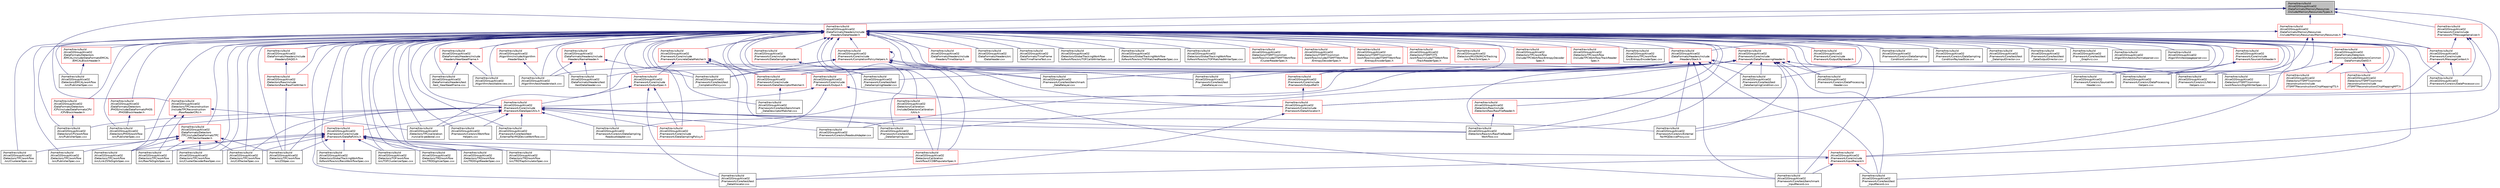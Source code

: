 digraph "/home/travis/build/AliceO2Group/AliceO2/DataFormats/MemoryResources/include/MemoryResources/Types.h"
{
 // INTERACTIVE_SVG=YES
  bgcolor="transparent";
  edge [fontname="Helvetica",fontsize="10",labelfontname="Helvetica",labelfontsize="10"];
  node [fontname="Helvetica",fontsize="10",shape=record];
  Node1 [label="/home/travis/build\l/AliceO2Group/AliceO2\l/DataFormats/MemoryResources\l/include/MemoryResources/Types.h",height=0.2,width=0.4,color="black", fillcolor="grey75", style="filled", fontcolor="black"];
  Node1 -> Node2 [dir="back",color="midnightblue",fontsize="10",style="solid",fontname="Helvetica"];
  Node2 [label="/home/travis/build\l/AliceO2Group/AliceO2\l/DataFormats/Headers/include\l/Headers/DataHeader.h",height=0.2,width=0.4,color="red",URL="$dc/dcd/DataHeader_8h.html"];
  Node2 -> Node3 [dir="back",color="midnightblue",fontsize="10",style="solid",fontname="Helvetica"];
  Node3 [label="/home/travis/build\l/AliceO2Group/AliceO2\l/Algorithm/include/Algorithm\l/HeaderStack.h",height=0.2,width=0.4,color="red",URL="$d5/d11/HeaderStack_8h.html",tooltip="Utilities for the O2 header stack. "];
  Node3 -> Node6 [dir="back",color="midnightblue",fontsize="10",style="solid",fontname="Helvetica"];
  Node6 [label="/home/travis/build\l/AliceO2Group/AliceO2\l/Algorithm/test/headerstack.cxx",height=0.2,width=0.4,color="black",URL="$d7/d68/headerstack_8cxx.html",tooltip="Unit test for O2 header stack utilities. "];
  Node2 -> Node6 [dir="back",color="midnightblue",fontsize="10",style="solid",fontname="Helvetica"];
  Node2 -> Node5 [dir="back",color="midnightblue",fontsize="10",style="solid",fontname="Helvetica"];
  Node5 [label="/home/travis/build\l/AliceO2Group/AliceO2\l/Algorithm/test/o2formatparser.cxx",height=0.2,width=0.4,color="black",URL="$da/d97/o2formatparser_8cxx.html",tooltip="Unit test for O2 format parser. "];
  Node2 -> Node8 [dir="back",color="midnightblue",fontsize="10",style="solid",fontname="Helvetica"];
  Node8 [label="/home/travis/build\l/AliceO2Group/AliceO2\l/Algorithm/test/pageparser.cxx",height=0.2,width=0.4,color="black",URL="$dc/d0a/pageparser_8cxx.html"];
  Node2 -> Node9 [dir="back",color="midnightblue",fontsize="10",style="solid",fontname="Helvetica"];
  Node9 [label="/home/travis/build\l/AliceO2Group/AliceO2\l/Algorithm/test/tableview.cxx",height=0.2,width=0.4,color="black",URL="$d4/d51/tableview_8cxx.html"];
  Node2 -> Node10 [dir="back",color="midnightblue",fontsize="10",style="solid",fontname="Helvetica"];
  Node10 [label="/home/travis/build\l/AliceO2Group/AliceO2\l/DataFormats/Detectors\l/Common/include/DetectorsCommon\lDataFormats/DetID.h",height=0.2,width=0.4,color="red",URL="$d6/d31/DetID_8h.html"];
  Node10 -> Node368 [dir="back",color="midnightblue",fontsize="10",style="solid",fontname="Helvetica"];
  Node368 [label="/home/travis/build\l/AliceO2Group/AliceO2\l/Detectors/ITSMFT/common\l/reconstruction/include\l/ITSMFTReconstruction/ChipMappingITS.h",height=0.2,width=0.4,color="red",URL="$d3/d57/ChipMappingITS_8h.html"];
  Node10 -> Node382 [dir="back",color="midnightblue",fontsize="10",style="solid",fontname="Helvetica"];
  Node382 [label="/home/travis/build\l/AliceO2Group/AliceO2\l/Detectors/ITSMFT/common\l/reconstruction/include\l/ITSMFTReconstruction/ChipMappingMFT.h",height=0.2,width=0.4,color="red",URL="$d0/d6b/ChipMappingMFT_8h.html"];
  Node10 -> Node393 [dir="back",color="midnightblue",fontsize="10",style="solid",fontname="Helvetica"];
  Node393 [label="/home/travis/build\l/AliceO2Group/AliceO2\l/Detectors/ITSMFT/common\l/workflow/src/DigitWriterSpec.cxx",height=0.2,width=0.4,color="black",URL="$d9/df0/DigitWriterSpec_8cxx.html"];
  Node2 -> Node400 [dir="back",color="midnightblue",fontsize="10",style="solid",fontname="Helvetica"];
  Node400 [label="/home/travis/build\l/AliceO2Group/AliceO2\l/DataFormats/Detectors\l/CPV/include/DataFormatsCPV\l/CPVBlockHeader.h",height=0.2,width=0.4,color="red",URL="$d5/d58/CPVBlockHeader_8h.html"];
  Node400 -> Node404 [dir="back",color="midnightblue",fontsize="10",style="solid",fontname="Helvetica"];
  Node404 [label="/home/travis/build\l/AliceO2Group/AliceO2\l/Detectors/CPV/workflow\l/src/PublisherSpec.cxx",height=0.2,width=0.4,color="black",URL="$df/d2e/CPV_2workflow_2src_2PublisherSpec_8cxx.html"];
  Node2 -> Node406 [dir="back",color="midnightblue",fontsize="10",style="solid",fontname="Helvetica"];
  Node406 [label="/home/travis/build\l/AliceO2Group/AliceO2\l/DataFormats/Detectors\l/EMCAL/include/DataFormatsEMCAL\l/EMCALBlockHeader.h",height=0.2,width=0.4,color="red",URL="$da/d0f/EMCALBlockHeader_8h.html"];
  Node406 -> Node411 [dir="back",color="midnightblue",fontsize="10",style="solid",fontname="Helvetica"];
  Node411 [label="/home/travis/build\l/AliceO2Group/AliceO2\l/Detectors/EMCAL/workflow\l/src/PublisherSpec.cxx",height=0.2,width=0.4,color="black",URL="$d4/d71/EMCAL_2workflow_2src_2PublisherSpec_8cxx.html"];
  Node2 -> Node414 [dir="back",color="midnightblue",fontsize="10",style="solid",fontname="Helvetica"];
  Node414 [label="/home/travis/build\l/AliceO2Group/AliceO2\l/DataFormats/Detectors\l/PHOS/include/DataFormatsPHOS\l/PHOSBlockHeader.h",height=0.2,width=0.4,color="red",URL="$d6/df6/PHOSBlockHeader_8h.html"];
  Node414 -> Node419 [dir="back",color="midnightblue",fontsize="10",style="solid",fontname="Helvetica"];
  Node419 [label="/home/travis/build\l/AliceO2Group/AliceO2\l/Detectors/PHOS/workflow\l/src/PublisherSpec.cxx",height=0.2,width=0.4,color="black",URL="$d1/d8d/PHOS_2workflow_2src_2PublisherSpec_8cxx.html"];
  Node2 -> Node421 [dir="back",color="midnightblue",fontsize="10",style="solid",fontname="Helvetica"];
  Node421 [label="/home/travis/build\l/AliceO2Group/AliceO2\l/DataFormats/Detectors\l/TPC/include/DataFormatsTPC\l/TPCSectorHeader.h",height=0.2,width=0.4,color="red",URL="$d3/d09/TPCSectorHeader_8h.html"];
  Node421 -> Node138 [dir="back",color="midnightblue",fontsize="10",style="solid",fontname="Helvetica"];
  Node138 [label="/home/travis/build\l/AliceO2Group/AliceO2\l/Detectors/TPC/workflow\l/src/CATrackerSpec.cxx",height=0.2,width=0.4,color="black",URL="$da/d78/CATrackerSpec_8cxx.html",tooltip="Processor spec for running TPC CA tracking. "];
  Node421 -> Node428 [dir="back",color="midnightblue",fontsize="10",style="solid",fontname="Helvetica"];
  Node428 [label="/home/travis/build\l/AliceO2Group/AliceO2\l/Detectors/TPC/workflow\l/src/ClusterDecoderRawSpec.cxx",height=0.2,width=0.4,color="black",URL="$d9/d7b/ClusterDecoderRawSpec_8cxx.html",tooltip="Processor spec for decoder of TPC raw cluster data. "];
  Node421 -> Node429 [dir="back",color="midnightblue",fontsize="10",style="solid",fontname="Helvetica"];
  Node429 [label="/home/travis/build\l/AliceO2Group/AliceO2\l/Detectors/TPC/workflow\l/src/ClustererSpec.cxx",height=0.2,width=0.4,color="black",URL="$d5/d17/TPC_2workflow_2src_2ClustererSpec_8cxx.html"];
  Node421 -> Node430 [dir="back",color="midnightblue",fontsize="10",style="solid",fontname="Helvetica"];
  Node430 [label="/home/travis/build\l/AliceO2Group/AliceO2\l/Detectors/TPC/workflow\l/src/LinkZSToDigitsSpec.cxx",height=0.2,width=0.4,color="black",URL="$dc/df5/LinkZSToDigitsSpec_8cxx.html"];
  Node421 -> Node431 [dir="back",color="midnightblue",fontsize="10",style="solid",fontname="Helvetica"];
  Node431 [label="/home/travis/build\l/AliceO2Group/AliceO2\l/Detectors/TPC/workflow\l/src/PublisherSpec.cxx",height=0.2,width=0.4,color="black",URL="$d4/dac/TPC_2workflow_2src_2PublisherSpec_8cxx.html"];
  Node421 -> Node432 [dir="back",color="midnightblue",fontsize="10",style="solid",fontname="Helvetica"];
  Node432 [label="/home/travis/build\l/AliceO2Group/AliceO2\l/Detectors/TPC/workflow\l/src/RawToDigitsSpec.cxx",height=0.2,width=0.4,color="black",URL="$d5/d78/RawToDigitsSpec_8cxx.html"];
  Node421 -> Node139 [dir="back",color="midnightblue",fontsize="10",style="solid",fontname="Helvetica"];
  Node139 [label="/home/travis/build\l/AliceO2Group/AliceO2\l/Detectors/TPC/workflow\l/src/ZSSpec.cxx",height=0.2,width=0.4,color="black",URL="$d2/dbc/ZSSpec_8cxx.html"];
  Node2 -> Node434 [dir="back",color="midnightblue",fontsize="10",style="solid",fontname="Helvetica"];
  Node434 [label="/home/travis/build\l/AliceO2Group/AliceO2\l/DataFormats/Headers/include\l/Headers/DAQID.h",height=0.2,width=0.4,color="red",URL="$d7/d34/DAQID_8h.html"];
  Node434 -> Node437 [dir="back",color="midnightblue",fontsize="10",style="solid",fontname="Helvetica"];
  Node437 [label="/home/travis/build\l/AliceO2Group/AliceO2\l/Detectors/Raw/include\l/DetectorsRaw/RawFileWriter.h",height=0.2,width=0.4,color="red",URL="$da/d08/RawFileWriter_8h.html",tooltip="Utility class to write detectors data to (multiple) raw data file(s) respecting CRU format..."];
  Node437 -> Node139 [dir="back",color="midnightblue",fontsize="10",style="solid",fontname="Helvetica"];
  Node2 -> Node538 [dir="back",color="midnightblue",fontsize="10",style="solid",fontname="Helvetica"];
  Node538 [label="/home/travis/build\l/AliceO2Group/AliceO2\l/DataFormats/Headers/include\l/Headers/HeartbeatFrame.h",height=0.2,width=0.4,color="red",URL="$d2/d09/HeartbeatFrame_8h.html"];
  Node538 -> Node9 [dir="back",color="midnightblue",fontsize="10",style="solid",fontname="Helvetica"];
  Node538 -> Node540 [dir="back",color="midnightblue",fontsize="10",style="solid",fontname="Helvetica"];
  Node540 [label="/home/travis/build\l/AliceO2Group/AliceO2\l/DataFormats/Headers/test\l/test_HeartbeatFrame.cxx",height=0.2,width=0.4,color="black",URL="$df/d57/test__HeartbeatFrame_8cxx.html"];
  Node2 -> Node561 [dir="back",color="midnightblue",fontsize="10",style="solid",fontname="Helvetica"];
  Node561 [label="/home/travis/build\l/AliceO2Group/AliceO2\l/DataFormats/Headers/include\l/Headers/NameHeader.h",height=0.2,width=0.4,color="red",URL="$d6/d2e/NameHeader_8h.html"];
  Node561 -> Node6 [dir="back",color="midnightblue",fontsize="10",style="solid",fontname="Helvetica"];
  Node561 -> Node563 [dir="back",color="midnightblue",fontsize="10",style="solid",fontname="Helvetica"];
  Node563 [label="/home/travis/build\l/AliceO2Group/AliceO2\l/DataFormats/Headers/test\l/testDataHeader.cxx",height=0.2,width=0.4,color="black",URL="$da/d5c/testDataHeader_8cxx.html"];
  Node561 -> Node564 [dir="back",color="midnightblue",fontsize="10",style="solid",fontname="Helvetica"];
  Node564 [label="/home/travis/build\l/AliceO2Group/AliceO2\l/Framework/Core/test/test\l_CompletionPolicy.cxx",height=0.2,width=0.4,color="black",URL="$d3/dcf/test__CompletionPolicy_8cxx.html"];
  Node2 -> Node567 [dir="back",color="midnightblue",fontsize="10",style="solid",fontname="Helvetica"];
  Node567 [label="/home/travis/build\l/AliceO2Group/AliceO2\l/DataFormats/Headers/include\l/Headers/Stack.h",height=0.2,width=0.4,color="red",URL="$d4/d00/Headers_2include_2Headers_2Stack_8h.html"];
  Node567 -> Node6 [dir="back",color="midnightblue",fontsize="10",style="solid",fontname="Helvetica"];
  Node567 -> Node563 [dir="back",color="midnightblue",fontsize="10",style="solid",fontname="Helvetica"];
  Node567 -> Node482 [dir="back",color="midnightblue",fontsize="10",style="solid",fontname="Helvetica"];
  Node482 [label="/home/travis/build\l/AliceO2Group/AliceO2\l/Detectors/Raw/src/RawFileReader\lWorkflow.cxx",height=0.2,width=0.4,color="black",URL="$d3/d87/RawFileReaderWorkflow_8cxx.html"];
  Node567 -> Node568 [dir="back",color="midnightblue",fontsize="10",style="solid",fontname="Helvetica"];
  Node568 [label="/home/travis/build\l/AliceO2Group/AliceO2\l/Framework/Core/include\l/Framework/DataDescriptorMatcher.h",height=0.2,width=0.4,color="red",URL="$d3/da3/DataDescriptorMatcher_8h.html"];
  Node568 -> Node987 [dir="back",color="midnightblue",fontsize="10",style="solid",fontname="Helvetica"];
  Node987 [label="/home/travis/build\l/AliceO2Group/AliceO2\l/Framework/Core/test/benchmark\l_DataDescriptorMatcher.cxx",height=0.2,width=0.4,color="black",URL="$d5/de4/benchmark__DataDescriptorMatcher_8cxx.html"];
  Node567 -> Node988 [dir="back",color="midnightblue",fontsize="10",style="solid",fontname="Helvetica"];
  Node988 [label="/home/travis/build\l/AliceO2Group/AliceO2\l/Framework/Core/include\l/Framework/Output.h",height=0.2,width=0.4,color="red",URL="$d3/ddf/Output_8h.html"];
  Node988 -> Node989 [dir="back",color="midnightblue",fontsize="10",style="solid",fontname="Helvetica"];
  Node989 [label="/home/travis/build\l/AliceO2Group/AliceO2\l/Framework/Core/include\l/Framework/DataAllocator.h",height=0.2,width=0.4,color="red",URL="$d1/d28/DataAllocator_8h.html"];
  Node989 -> Node797 [dir="back",color="midnightblue",fontsize="10",style="solid",fontname="Helvetica"];
  Node797 [label="/home/travis/build\l/AliceO2Group/AliceO2\l/Framework/Core/test/test\l_DataAllocator.cxx",height=0.2,width=0.4,color="black",URL="$d2/da2/test__DataAllocator_8cxx.html"];
  Node988 -> Node948 [dir="back",color="midnightblue",fontsize="10",style="solid",fontname="Helvetica"];
  Node948 [label="/home/travis/build\l/AliceO2Group/AliceO2\l/Framework/Core/include\l/Framework/DataSamplingPolicy.h",height=0.2,width=0.4,color="red",URL="$d2/d1b/DataSamplingPolicy_8h.html",tooltip="A declaration of O2 Data Sampling Policy. "];
  Node988 -> Node950 [dir="back",color="midnightblue",fontsize="10",style="solid",fontname="Helvetica"];
  Node950 [label="/home/travis/build\l/AliceO2Group/AliceO2\l/Framework/Core/include\l/Framework/DataSpecUtils.h",height=0.2,width=0.4,color="red",URL="$d6/d68/DataSpecUtils_8h.html"];
  Node950 -> Node404 [dir="back",color="midnightblue",fontsize="10",style="solid",fontname="Helvetica"];
  Node950 -> Node419 [dir="back",color="midnightblue",fontsize="10",style="solid",fontname="Helvetica"];
  Node950 -> Node482 [dir="back",color="midnightblue",fontsize="10",style="solid",fontname="Helvetica"];
  Node950 -> Node522 [dir="back",color="midnightblue",fontsize="10",style="solid",fontname="Helvetica"];
  Node522 [label="/home/travis/build\l/AliceO2Group/AliceO2\l/Detectors/TPC/calibration\l/run/calib-pedestal.cxx",height=0.2,width=0.4,color="black",URL="$dd/d58/calib-pedestal_8cxx.html"];
  Node950 -> Node138 [dir="back",color="midnightblue",fontsize="10",style="solid",fontname="Helvetica"];
  Node950 -> Node139 [dir="back",color="midnightblue",fontsize="10",style="solid",fontname="Helvetica"];
  Node950 -> Node951 [dir="back",color="midnightblue",fontsize="10",style="solid",fontname="Helvetica"];
  Node951 [label="/home/travis/build\l/AliceO2Group/AliceO2\l/Framework/Core/include\l/Framework/DataRefUtils.h",height=0.2,width=0.4,color="red",URL="$d5/db8/DataRefUtils_8h.html"];
  Node951 -> Node775 [dir="back",color="midnightblue",fontsize="10",style="solid",fontname="Helvetica"];
  Node775 [label="/home/travis/build\l/AliceO2Group/AliceO2\l/Detectors/Calibration\l/workflow/CCDBPopulatorSpec.h",height=0.2,width=0.4,color="red",URL="$df/df4/CCDBPopulatorSpec_8h.html"];
  Node951 -> Node67 [dir="back",color="midnightblue",fontsize="10",style="solid",fontname="Helvetica"];
  Node67 [label="/home/travis/build\l/AliceO2Group/AliceO2\l/Detectors/GlobalTrackingWorkflow\l/tofworkflow/src/RecoWorkflowSpec.cxx",height=0.2,width=0.4,color="black",URL="$d8/d84/RecoWorkflowSpec_8cxx.html"];
  Node951 -> Node110 [dir="back",color="midnightblue",fontsize="10",style="solid",fontname="Helvetica"];
  Node110 [label="/home/travis/build\l/AliceO2Group/AliceO2\l/Detectors/TOF/workflow\l/src/TOFClusterizerSpec.cxx",height=0.2,width=0.4,color="black",URL="$da/df1/TOFClusterizerSpec_8cxx.html"];
  Node951 -> Node138 [dir="back",color="midnightblue",fontsize="10",style="solid",fontname="Helvetica"];
  Node951 -> Node428 [dir="back",color="midnightblue",fontsize="10",style="solid",fontname="Helvetica"];
  Node951 -> Node430 [dir="back",color="midnightblue",fontsize="10",style="solid",fontname="Helvetica"];
  Node951 -> Node432 [dir="back",color="midnightblue",fontsize="10",style="solid",fontname="Helvetica"];
  Node951 -> Node139 [dir="back",color="midnightblue",fontsize="10",style="solid",fontname="Helvetica"];
  Node951 -> Node161 [dir="back",color="midnightblue",fontsize="10",style="solid",fontname="Helvetica"];
  Node161 [label="/home/travis/build\l/AliceO2Group/AliceO2\l/Detectors/TRD/workflow\l/src/TRDDigitizerSpec.cxx",height=0.2,width=0.4,color="black",URL="$d6/df2/TRDDigitizerSpec_8cxx.html"];
  Node951 -> Node236 [dir="back",color="midnightblue",fontsize="10",style="solid",fontname="Helvetica"];
  Node236 [label="/home/travis/build\l/AliceO2Group/AliceO2\l/Detectors/TRD/workflow\l/src/TRDDigitReaderSpec.cxx",height=0.2,width=0.4,color="black",URL="$d7/da6/TRDDigitReaderSpec_8cxx.html"];
  Node951 -> Node235 [dir="back",color="midnightblue",fontsize="10",style="solid",fontname="Helvetica"];
  Node235 [label="/home/travis/build\l/AliceO2Group/AliceO2\l/Detectors/TRD/workflow\l/src/TRDTrapSimulatorSpec.cxx",height=0.2,width=0.4,color="black",URL="$dd/de7/TRDTrapSimulatorSpec_8cxx.html"];
  Node951 -> Node953 [dir="back",color="midnightblue",fontsize="10",style="solid",fontname="Helvetica"];
  Node953 [label="/home/travis/build\l/AliceO2Group/AliceO2\l/Framework/Core/include\l/Framework/InputRecord.h",height=0.2,width=0.4,color="red",URL="$d6/d5c/InputRecord_8h.html"];
  Node953 -> Node590 [dir="back",color="midnightblue",fontsize="10",style="solid",fontname="Helvetica"];
  Node590 [label="/home/travis/build\l/AliceO2Group/AliceO2\l/Framework/Core/test/benchmark\l_InputRecord.cxx",height=0.2,width=0.4,color="black",URL="$df/d93/benchmark__InputRecord_8cxx.html"];
  Node953 -> Node797 [dir="back",color="midnightblue",fontsize="10",style="solid",fontname="Helvetica"];
  Node953 -> Node971 [dir="back",color="midnightblue",fontsize="10",style="solid",fontname="Helvetica"];
  Node971 [label="/home/travis/build\l/AliceO2Group/AliceO2\l/Framework/Core/test/test\l_InputRecord.cxx",height=0.2,width=0.4,color="black",URL="$df/dc1/test__InputRecord_8cxx.html"];
  Node950 -> Node948 [dir="back",color="midnightblue",fontsize="10",style="solid",fontname="Helvetica"];
  Node950 -> Node762 [dir="back",color="midnightblue",fontsize="10",style="solid",fontname="Helvetica"];
  Node762 [label="/home/travis/build\l/AliceO2Group/AliceO2\l/Framework/Core/src/DataSampling\lReadoutAdapter.cxx",height=0.2,width=0.4,color="black",URL="$dc/da2/DataSamplingReadoutAdapter_8cxx.html"];
  Node950 -> Node767 [dir="back",color="midnightblue",fontsize="10",style="solid",fontname="Helvetica"];
  Node767 [label="/home/travis/build\l/AliceO2Group/AliceO2\l/Framework/Core/src/External\lFairMQDeviceProxy.cxx",height=0.2,width=0.4,color="black",URL="$dc/df3/ExternalFairMQDeviceProxy_8cxx.html"];
  Node950 -> Node765 [dir="back",color="midnightblue",fontsize="10",style="solid",fontname="Helvetica"];
  Node765 [label="/home/travis/build\l/AliceO2Group/AliceO2\l/Framework/Core/src/ReadoutAdapter.cxx",height=0.2,width=0.4,color="black",URL="$da/df2/ReadoutAdapter_8cxx.html"];
  Node950 -> Node578 [dir="back",color="midnightblue",fontsize="10",style="solid",fontname="Helvetica"];
  Node578 [label="/home/travis/build\l/AliceO2Group/AliceO2\l/Framework/Core/src/Workflow\lHelpers.cxx",height=0.2,width=0.4,color="black",URL="$dc/da7/WorkflowHelpers_8cxx.html"];
  Node950 -> Node763 [dir="back",color="midnightblue",fontsize="10",style="solid",fontname="Helvetica"];
  Node763 [label="/home/travis/build\l/AliceO2Group/AliceO2\l/Framework/Core/test/test\l_DataSampling.cxx",height=0.2,width=0.4,color="black",URL="$d1/de8/test__DataSampling_8cxx.html"];
  Node950 -> Node769 [dir="back",color="midnightblue",fontsize="10",style="solid",fontname="Helvetica"];
  Node769 [label="/home/travis/build\l/AliceO2Group/AliceO2\l/Framework/Core/test/test\l_ExternalFairMQDeviceWorkflow.cxx",height=0.2,width=0.4,color="black",URL="$d4/d00/test__ExternalFairMQDeviceWorkflow_8cxx.html"];
  Node567 -> Node992 [dir="back",color="midnightblue",fontsize="10",style="solid",fontname="Helvetica"];
  Node992 [label="/home/travis/build\l/AliceO2Group/AliceO2\l/Framework/Core/include\l/Framework/OutputRef.h",height=0.2,width=0.4,color="red",URL="$d6/d5a/OutputRef_8h.html"];
  Node992 -> Node989 [dir="back",color="midnightblue",fontsize="10",style="solid",fontname="Helvetica"];
  Node567 -> Node997 [dir="back",color="midnightblue",fontsize="10",style="solid",fontname="Helvetica"];
  Node997 [label="/home/travis/build\l/AliceO2Group/AliceO2\l/Framework/Core/src/DataProcessing\lHelpers.cxx",height=0.2,width=0.4,color="black",URL="$da/d65/DataProcessingHelpers_8cxx.html"];
  Node567 -> Node767 [dir="back",color="midnightblue",fontsize="10",style="solid",fontname="Helvetica"];
  Node567 -> Node984 [dir="back",color="midnightblue",fontsize="10",style="solid",fontname="Helvetica"];
  Node984 [label="/home/travis/build\l/AliceO2Group/AliceO2\l/Framework/Core/src/Lifetime\lHelpers.cxx",height=0.2,width=0.4,color="black",URL="$d4/d7a/LifetimeHelpers_8cxx.html"];
  Node567 -> Node589 [dir="back",color="midnightblue",fontsize="10",style="solid",fontname="Helvetica"];
  Node589 [label="/home/travis/build\l/AliceO2Group/AliceO2\l/Framework/Core/test/benchmark\l_DataRelayer.cxx",height=0.2,width=0.4,color="black",URL="$d8/dd6/benchmark__DataRelayer_8cxx.html"];
  Node567 -> Node590 [dir="back",color="midnightblue",fontsize="10",style="solid",fontname="Helvetica"];
  Node567 -> Node564 [dir="back",color="midnightblue",fontsize="10",style="solid",fontname="Helvetica"];
  Node567 -> Node591 [dir="back",color="midnightblue",fontsize="10",style="solid",fontname="Helvetica"];
  Node591 [label="/home/travis/build\l/AliceO2Group/AliceO2\l/Framework/Core/test/test\l_DataRelayer.cxx",height=0.2,width=0.4,color="black",URL="$dc/d6d/test__DataRelayer_8cxx.html"];
  Node567 -> Node998 [dir="back",color="midnightblue",fontsize="10",style="solid",fontname="Helvetica"];
  Node998 [label="/home/travis/build\l/AliceO2Group/AliceO2\l/Framework/Core/test/test\l_DataSamplingCondition.cxx",height=0.2,width=0.4,color="black",URL="$dd/d70/test__DataSamplingCondition_8cxx.html"];
  Node567 -> Node999 [dir="back",color="midnightblue",fontsize="10",style="solid",fontname="Helvetica"];
  Node999 [label="/home/travis/build\l/AliceO2Group/AliceO2\l/Framework/Core/test/test\l_DataSamplingHeader.cxx",height=0.2,width=0.4,color="black",URL="$de/df7/test__DataSamplingHeader_8cxx.html"];
  Node567 -> Node971 [dir="back",color="midnightblue",fontsize="10",style="solid",fontname="Helvetica"];
  Node2 -> Node1018 [dir="back",color="midnightblue",fontsize="10",style="solid",fontname="Helvetica"];
  Node1018 [label="/home/travis/build\l/AliceO2Group/AliceO2\l/DataFormats/Headers/include\l/Headers/TimeStamp.h",height=0.2,width=0.4,color="red",URL="$d6/d90/Headers_2include_2Headers_2TimeStamp_8h.html"];
  Node2 -> Node1027 [dir="back",color="midnightblue",fontsize="10",style="solid",fontname="Helvetica"];
  Node1027 [label="/home/travis/build\l/AliceO2Group/AliceO2\l/DataFormats/Headers/src\l/DataHeader.cxx",height=0.2,width=0.4,color="black",URL="$d8/dc0/DataHeader_8cxx.html"];
  Node2 -> Node540 [dir="back",color="midnightblue",fontsize="10",style="solid",fontname="Helvetica"];
  Node2 -> Node563 [dir="back",color="midnightblue",fontsize="10",style="solid",fontname="Helvetica"];
  Node2 -> Node1023 [dir="back",color="midnightblue",fontsize="10",style="solid",fontname="Helvetica"];
  Node1023 [label="/home/travis/build\l/AliceO2Group/AliceO2\l/DataFormats/TimeFrame\l/test/TimeFrameTest.cxx",height=0.2,width=0.4,color="black",URL="$df/d0a/TimeFrameTest_8cxx.html"];
  Node2 -> Node1028 [dir="back",color="midnightblue",fontsize="10",style="solid",fontname="Helvetica"];
  Node1028 [label="/home/travis/build\l/AliceO2Group/AliceO2\l/Detectors/Calibration\l/include/DetectorsCalibration\l/Utils.h",height=0.2,width=0.4,color="red",URL="$d3/de0/Detectors_2Calibration_2include_2DetectorsCalibration_2Utils_8h.html"];
  Node1028 -> Node775 [dir="back",color="midnightblue",fontsize="10",style="solid",fontname="Helvetica"];
  Node2 -> Node775 [dir="back",color="midnightblue",fontsize="10",style="solid",fontname="Helvetica"];
  Node2 -> Node404 [dir="back",color="midnightblue",fontsize="10",style="solid",fontname="Helvetica"];
  Node2 -> Node411 [dir="back",color="midnightblue",fontsize="10",style="solid",fontname="Helvetica"];
  Node2 -> Node67 [dir="back",color="midnightblue",fontsize="10",style="solid",fontname="Helvetica"];
  Node2 -> Node104 [dir="back",color="midnightblue",fontsize="10",style="solid",fontname="Helvetica"];
  Node104 [label="/home/travis/build\l/AliceO2Group/AliceO2\l/Detectors/GlobalTrackingWorkflow\l/tofworkflow/src/TOFCalibWriterSpec.cxx",height=0.2,width=0.4,color="black",URL="$dc/d9f/TOFCalibWriterSpec_8cxx.html"];
  Node2 -> Node150 [dir="back",color="midnightblue",fontsize="10",style="solid",fontname="Helvetica"];
  Node150 [label="/home/travis/build\l/AliceO2Group/AliceO2\l/Detectors/GlobalTrackingWorkflow\l/tofworkflow/src/TOFMatchedReaderSpec.cxx",height=0.2,width=0.4,color="black",URL="$df/d18/TOFMatchedReaderSpec_8cxx.html"];
  Node2 -> Node105 [dir="back",color="midnightblue",fontsize="10",style="solid",fontname="Helvetica"];
  Node105 [label="/home/travis/build\l/AliceO2Group/AliceO2\l/Detectors/GlobalTrackingWorkflow\l/tofworkflow/src/TOFMatchedWriterSpec.cxx",height=0.2,width=0.4,color="black",URL="$d1/dd9/TOFMatchedWriterSpec_8cxx.html"];
  Node2 -> Node368 [dir="back",color="midnightblue",fontsize="10",style="solid",fontname="Helvetica"];
  Node2 -> Node382 [dir="back",color="midnightblue",fontsize="10",style="solid",fontname="Helvetica"];
  Node2 -> Node69 [dir="back",color="midnightblue",fontsize="10",style="solid",fontname="Helvetica"];
  Node69 [label="/home/travis/build\l/AliceO2Group/AliceO2\l/Detectors/ITSMFT/common\l/workflow/include/ITSMFTWorkflow\l/ClusterReaderSpec.h",height=0.2,width=0.4,color="red",URL="$de/dea/ITSMFT_2common_2workflow_2include_2ITSMFTWorkflow_2ClusterReaderSpec_8h.html"];
  Node2 -> Node640 [dir="back",color="midnightblue",fontsize="10",style="solid",fontname="Helvetica"];
  Node640 [label="/home/travis/build\l/AliceO2Group/AliceO2\l/Detectors/ITSMFT/common\l/workflow/include/ITSMFTWorkflow\l/EntropyDecoderSpec.h",height=0.2,width=0.4,color="red",URL="$df/dc2/ITSMFT_2common_2workflow_2include_2ITSMFTWorkflow_2EntropyDecoderSpec_8h.html"];
  Node2 -> Node641 [dir="back",color="midnightblue",fontsize="10",style="solid",fontname="Helvetica"];
  Node641 [label="/home/travis/build\l/AliceO2Group/AliceO2\l/Detectors/ITSMFT/common\l/workflow/include/ITSMFTWorkflow\l/EntropyEncoderSpec.h",height=0.2,width=0.4,color="red",URL="$d3/d7a/ITSMFT_2common_2workflow_2include_2ITSMFTWorkflow_2EntropyEncoderSpec_8h.html"];
  Node2 -> Node393 [dir="back",color="midnightblue",fontsize="10",style="solid",fontname="Helvetica"];
  Node2 -> Node122 [dir="back",color="midnightblue",fontsize="10",style="solid",fontname="Helvetica"];
  Node122 [label="/home/travis/build\l/AliceO2Group/AliceO2\l/Detectors/ITSMFT/ITS\l/workflow/include/ITSWorkflow\l/TrackReaderSpec.h",height=0.2,width=0.4,color="red",URL="$d2/d8c/ITSMFT_2ITS_2workflow_2include_2ITSWorkflow_2TrackReaderSpec_8h.html"];
  Node2 -> Node662 [dir="back",color="midnightblue",fontsize="10",style="solid",fontname="Helvetica"];
  Node662 [label="/home/travis/build\l/AliceO2Group/AliceO2\l/Detectors/MUON/MCH/Tracking\l/src/TrackSinkSpec.h",height=0.2,width=0.4,color="red",URL="$db/db1/TrackSinkSpec_8h.html",tooltip="Definition of a data processor to print the tracks. "];
  Node2 -> Node419 [dir="back",color="midnightblue",fontsize="10",style="solid",fontname="Helvetica"];
  Node2 -> Node513 [dir="back",color="midnightblue",fontsize="10",style="solid",fontname="Helvetica"];
  Node513 [label="/home/travis/build\l/AliceO2Group/AliceO2\l/Detectors/Raw/include\l/DetectorsRaw/RawFileReader.h",height=0.2,width=0.4,color="red",URL="$de/da2/Raw_2include_2DetectorsRaw_2RawFileReader_8h.html"];
  Node513 -> Node482 [dir="back",color="midnightblue",fontsize="10",style="solid",fontname="Helvetica"];
  Node2 -> Node437 [dir="back",color="midnightblue",fontsize="10",style="solid",fontname="Helvetica"];
  Node2 -> Node482 [dir="back",color="midnightblue",fontsize="10",style="solid",fontname="Helvetica"];
  Node2 -> Node110 [dir="back",color="midnightblue",fontsize="10",style="solid",fontname="Helvetica"];
  Node2 -> Node522 [dir="back",color="midnightblue",fontsize="10",style="solid",fontname="Helvetica"];
  Node2 -> Node716 [dir="back",color="midnightblue",fontsize="10",style="solid",fontname="Helvetica"];
  Node716 [label="/home/travis/build\l/AliceO2Group/AliceO2\l/Detectors/TPC/workflow\l/include/TPCWorkflow/EntropyDecoder\lSpec.h",height=0.2,width=0.4,color="red",URL="$d8/dee/TPC_2workflow_2include_2TPCWorkflow_2EntropyDecoderSpec_8h.html"];
  Node2 -> Node140 [dir="back",color="midnightblue",fontsize="10",style="solid",fontname="Helvetica"];
  Node140 [label="/home/travis/build\l/AliceO2Group/AliceO2\l/Detectors/TPC/workflow\l/include/TPCWorkflow/TrackReader\lSpec.h",height=0.2,width=0.4,color="red",URL="$d5/daf/TPC_2workflow_2include_2TPCWorkflow_2TrackReaderSpec_8h.html"];
  Node2 -> Node138 [dir="back",color="midnightblue",fontsize="10",style="solid",fontname="Helvetica"];
  Node2 -> Node428 [dir="back",color="midnightblue",fontsize="10",style="solid",fontname="Helvetica"];
  Node2 -> Node429 [dir="back",color="midnightblue",fontsize="10",style="solid",fontname="Helvetica"];
  Node2 -> Node398 [dir="back",color="midnightblue",fontsize="10",style="solid",fontname="Helvetica"];
  Node398 [label="/home/travis/build\l/AliceO2Group/AliceO2\l/Detectors/TPC/workflow\l/src/EntropyEncoderSpec.cxx",height=0.2,width=0.4,color="black",URL="$db/dd4/TPC_2workflow_2src_2EntropyEncoderSpec_8cxx.html"];
  Node2 -> Node430 [dir="back",color="midnightblue",fontsize="10",style="solid",fontname="Helvetica"];
  Node2 -> Node431 [dir="back",color="midnightblue",fontsize="10",style="solid",fontname="Helvetica"];
  Node2 -> Node432 [dir="back",color="midnightblue",fontsize="10",style="solid",fontname="Helvetica"];
  Node2 -> Node139 [dir="back",color="midnightblue",fontsize="10",style="solid",fontname="Helvetica"];
  Node2 -> Node161 [dir="back",color="midnightblue",fontsize="10",style="solid",fontname="Helvetica"];
  Node2 -> Node236 [dir="back",color="midnightblue",fontsize="10",style="solid",fontname="Helvetica"];
  Node2 -> Node235 [dir="back",color="midnightblue",fontsize="10",style="solid",fontname="Helvetica"];
  Node2 -> Node1030 [dir="back",color="midnightblue",fontsize="10",style="solid",fontname="Helvetica"];
  Node1030 [label="/home/travis/build\l/AliceO2Group/AliceO2\l/Framework/Core/include\l/Framework/CompletionPolicyHelpers.h",height=0.2,width=0.4,color="red",URL="$d4/de5/CompletionPolicyHelpers_8h.html"];
  Node1030 -> Node775 [dir="back",color="midnightblue",fontsize="10",style="solid",fontname="Helvetica"];
  Node1030 -> Node522 [dir="back",color="midnightblue",fontsize="10",style="solid",fontname="Helvetica"];
  Node1030 -> Node1030 [dir="back",color="midnightblue",fontsize="10",style="solid",fontname="Helvetica"];
  Node1030 -> Node589 [dir="back",color="midnightblue",fontsize="10",style="solid",fontname="Helvetica"];
  Node1030 -> Node590 [dir="back",color="midnightblue",fontsize="10",style="solid",fontname="Helvetica"];
  Node1030 -> Node564 [dir="back",color="midnightblue",fontsize="10",style="solid",fontname="Helvetica"];
  Node1030 -> Node591 [dir="back",color="midnightblue",fontsize="10",style="solid",fontname="Helvetica"];
  Node2 -> Node1031 [dir="back",color="midnightblue",fontsize="10",style="solid",fontname="Helvetica"];
  Node1031 [label="/home/travis/build\l/AliceO2Group/AliceO2\l/Framework/Core/include\l/Framework/ConcreteDataMatcher.h",height=0.2,width=0.4,color="red",URL="$d0/d1b/ConcreteDataMatcher_8h.html"];
  Node1031 -> Node482 [dir="back",color="midnightblue",fontsize="10",style="solid",fontname="Helvetica"];
  Node1031 -> Node568 [dir="back",color="midnightblue",fontsize="10",style="solid",fontname="Helvetica"];
  Node1031 -> Node1032 [dir="back",color="midnightblue",fontsize="10",style="solid",fontname="Helvetica"];
  Node1032 [label="/home/travis/build\l/AliceO2Group/AliceO2\l/Framework/Core/include\l/Framework/OutputSpec.h",height=0.2,width=0.4,color="red",URL="$db/d2d/OutputSpec_8h.html"];
  Node1032 -> Node948 [dir="back",color="midnightblue",fontsize="10",style="solid",fontname="Helvetica"];
  Node1032 -> Node950 [dir="back",color="midnightblue",fontsize="10",style="solid",fontname="Helvetica"];
  Node1032 -> Node797 [dir="back",color="midnightblue",fontsize="10",style="solid",fontname="Helvetica"];
  Node1031 -> Node797 [dir="back",color="midnightblue",fontsize="10",style="solid",fontname="Helvetica"];
  Node2 -> Node989 [dir="back",color="midnightblue",fontsize="10",style="solid",fontname="Helvetica"];
  Node2 -> Node568 [dir="back",color="midnightblue",fontsize="10",style="solid",fontname="Helvetica"];
  Node2 -> Node1035 [dir="back",color="midnightblue",fontsize="10",style="solid",fontname="Helvetica"];
  Node1035 [label="/home/travis/build\l/AliceO2Group/AliceO2\l/Framework/Core/include\l/Framework/DataProcessingHeader.h",height=0.2,width=0.4,color="red",URL="$d6/dc9/DataProcessingHeader_8h.html"];
  Node1035 -> Node482 [dir="back",color="midnightblue",fontsize="10",style="solid",fontname="Helvetica"];
  Node1035 -> Node568 [dir="back",color="midnightblue",fontsize="10",style="solid",fontname="Helvetica"];
  Node1035 -> Node1036 [dir="back",color="midnightblue",fontsize="10",style="solid",fontname="Helvetica"];
  Node1036 [label="/home/travis/build\l/AliceO2Group/AliceO2\l/Framework/Core/src/DataProcessing\lHeader.cxx",height=0.2,width=0.4,color="black",URL="$d8/d4b/DataProcessingHeader_8cxx.html"];
  Node1035 -> Node762 [dir="back",color="midnightblue",fontsize="10",style="solid",fontname="Helvetica"];
  Node1035 -> Node767 [dir="back",color="midnightblue",fontsize="10",style="solid",fontname="Helvetica"];
  Node1035 -> Node984 [dir="back",color="midnightblue",fontsize="10",style="solid",fontname="Helvetica"];
  Node1035 -> Node765 [dir="back",color="midnightblue",fontsize="10",style="solid",fontname="Helvetica"];
  Node1035 -> Node589 [dir="back",color="midnightblue",fontsize="10",style="solid",fontname="Helvetica"];
  Node1035 -> Node590 [dir="back",color="midnightblue",fontsize="10",style="solid",fontname="Helvetica"];
  Node1035 -> Node591 [dir="back",color="midnightblue",fontsize="10",style="solid",fontname="Helvetica"];
  Node1035 -> Node763 [dir="back",color="midnightblue",fontsize="10",style="solid",fontname="Helvetica"];
  Node1035 -> Node998 [dir="back",color="midnightblue",fontsize="10",style="solid",fontname="Helvetica"];
  Node1035 -> Node971 [dir="back",color="midnightblue",fontsize="10",style="solid",fontname="Helvetica"];
  Node2 -> Node951 [dir="back",color="midnightblue",fontsize="10",style="solid",fontname="Helvetica"];
  Node2 -> Node1039 [dir="back",color="midnightblue",fontsize="10",style="solid",fontname="Helvetica"];
  Node1039 [label="/home/travis/build\l/AliceO2Group/AliceO2\l/Framework/Core/include\l/Framework/DataSamplingHeader.h",height=0.2,width=0.4,color="red",URL="$d9/dc6/DataSamplingHeader_8h.html",tooltip="A declaration of O2 Data Sampling Header. "];
  Node1039 -> Node999 [dir="back",color="midnightblue",fontsize="10",style="solid",fontname="Helvetica"];
  Node2 -> Node948 [dir="back",color="midnightblue",fontsize="10",style="solid",fontname="Helvetica"];
  Node2 -> Node950 [dir="back",color="midnightblue",fontsize="10",style="solid",fontname="Helvetica"];
  Node2 -> Node953 [dir="back",color="midnightblue",fontsize="10",style="solid",fontname="Helvetica"];
  Node2 -> Node1041 [dir="back",color="midnightblue",fontsize="10",style="solid",fontname="Helvetica"];
  Node1041 [label="/home/travis/build\l/AliceO2Group/AliceO2\l/Framework/Core/include\l/Framework/MessageContext.h",height=0.2,width=0.4,color="red",URL="$dc/dc4/MessageContext_8h.html"];
  Node1041 -> Node989 [dir="back",color="midnightblue",fontsize="10",style="solid",fontname="Helvetica"];
  Node1041 -> Node1042 [dir="back",color="midnightblue",fontsize="10",style="solid",fontname="Helvetica"];
  Node1042 [label="/home/travis/build\l/AliceO2Group/AliceO2\l/Framework/Core/src/DataProcessor.cxx",height=0.2,width=0.4,color="black",URL="$dd/dd9/DataProcessor_8cxx.html"];
  Node2 -> Node988 [dir="back",color="midnightblue",fontsize="10",style="solid",fontname="Helvetica"];
  Node2 -> Node1045 [dir="back",color="midnightblue",fontsize="10",style="solid",fontname="Helvetica"];
  Node1045 [label="/home/travis/build\l/AliceO2Group/AliceO2\l/Framework/Core/include\l/Framework/OutputObjHeader.h",height=0.2,width=0.4,color="red",URL="$d4/d40/OutputObjHeader_8h.html"];
  Node2 -> Node992 [dir="back",color="midnightblue",fontsize="10",style="solid",fontname="Helvetica"];
  Node2 -> Node1032 [dir="back",color="midnightblue",fontsize="10",style="solid",fontname="Helvetica"];
  Node2 -> Node1046 [dir="back",color="midnightblue",fontsize="10",style="solid",fontname="Helvetica"];
  Node1046 [label="/home/travis/build\l/AliceO2Group/AliceO2\l/Framework/Core/include\l/Framework/SourceInfoHeader.h",height=0.2,width=0.4,color="red",URL="$db/d11/SourceInfoHeader_8h.html"];
  Node1046 -> Node997 [dir="back",color="midnightblue",fontsize="10",style="solid",fontname="Helvetica"];
  Node1046 -> Node1047 [dir="back",color="midnightblue",fontsize="10",style="solid",fontname="Helvetica"];
  Node1047 [label="/home/travis/build\l/AliceO2Group/AliceO2\l/Framework/Core/src/SourceInfo\lHeader.cxx",height=0.2,width=0.4,color="black",URL="$dc/d32/SourceInfoHeader_8cxx.html"];
  Node2 -> Node1036 [dir="back",color="midnightblue",fontsize="10",style="solid",fontname="Helvetica"];
  Node2 -> Node997 [dir="back",color="midnightblue",fontsize="10",style="solid",fontname="Helvetica"];
  Node2 -> Node1042 [dir="back",color="midnightblue",fontsize="10",style="solid",fontname="Helvetica"];
  Node2 -> Node1048 [dir="back",color="midnightblue",fontsize="10",style="solid",fontname="Helvetica"];
  Node1048 [label="/home/travis/build\l/AliceO2Group/AliceO2\l/Framework/Core/src/DataSampling\lConditionCustom.cxx",height=0.2,width=0.4,color="black",URL="$d0/d38/DataSamplingConditionCustom_8cxx.html",tooltip="Implementation of DataSamplingConditionCustom. "];
  Node2 -> Node1049 [dir="back",color="midnightblue",fontsize="10",style="solid",fontname="Helvetica"];
  Node1049 [label="/home/travis/build\l/AliceO2Group/AliceO2\l/Framework/Core/src/DataSampling\lConditionPayloadSize.cxx",height=0.2,width=0.4,color="black",URL="$d0/dab/DataSamplingConditionPayloadSize_8cxx.html",tooltip="Implementation of DataSamplingConditionPayloadSize. "];
  Node2 -> Node762 [dir="back",color="midnightblue",fontsize="10",style="solid",fontname="Helvetica"];
  Node2 -> Node767 [dir="back",color="midnightblue",fontsize="10",style="solid",fontname="Helvetica"];
  Node2 -> Node984 [dir="back",color="midnightblue",fontsize="10",style="solid",fontname="Helvetica"];
  Node2 -> Node765 [dir="back",color="midnightblue",fontsize="10",style="solid",fontname="Helvetica"];
  Node2 -> Node1047 [dir="back",color="midnightblue",fontsize="10",style="solid",fontname="Helvetica"];
  Node2 -> Node578 [dir="back",color="midnightblue",fontsize="10",style="solid",fontname="Helvetica"];
  Node2 -> Node987 [dir="back",color="midnightblue",fontsize="10",style="solid",fontname="Helvetica"];
  Node2 -> Node589 [dir="back",color="midnightblue",fontsize="10",style="solid",fontname="Helvetica"];
  Node2 -> Node590 [dir="back",color="midnightblue",fontsize="10",style="solid",fontname="Helvetica"];
  Node2 -> Node564 [dir="back",color="midnightblue",fontsize="10",style="solid",fontname="Helvetica"];
  Node2 -> Node797 [dir="back",color="midnightblue",fontsize="10",style="solid",fontname="Helvetica"];
  Node2 -> Node572 [dir="back",color="midnightblue",fontsize="10",style="solid",fontname="Helvetica"];
  Node572 [label="/home/travis/build\l/AliceO2Group/AliceO2\l/Framework/Core/test/test\l_DataInputDirector.cxx",height=0.2,width=0.4,color="black",URL="$df/d68/test__DataInputDirector_8cxx.html"];
  Node2 -> Node583 [dir="back",color="midnightblue",fontsize="10",style="solid",fontname="Helvetica"];
  Node583 [label="/home/travis/build\l/AliceO2Group/AliceO2\l/Framework/Core/test/test\l_DataOutputDirector.cxx",height=0.2,width=0.4,color="black",URL="$d8/de2/test__DataOutputDirector_8cxx.html"];
  Node2 -> Node591 [dir="back",color="midnightblue",fontsize="10",style="solid",fontname="Helvetica"];
  Node2 -> Node763 [dir="back",color="midnightblue",fontsize="10",style="solid",fontname="Helvetica"];
  Node2 -> Node998 [dir="back",color="midnightblue",fontsize="10",style="solid",fontname="Helvetica"];
  Node2 -> Node999 [dir="back",color="midnightblue",fontsize="10",style="solid",fontname="Helvetica"];
  Node2 -> Node769 [dir="back",color="midnightblue",fontsize="10",style="solid",fontname="Helvetica"];
  Node2 -> Node852 [dir="back",color="midnightblue",fontsize="10",style="solid",fontname="Helvetica"];
  Node852 [label="/home/travis/build\l/AliceO2Group/AliceO2\l/Framework/Core/test/test\l_Graphviz.cxx",height=0.2,width=0.4,color="black",URL="$d4/dc4/test__Graphviz_8cxx.html"];
  Node2 -> Node971 [dir="back",color="midnightblue",fontsize="10",style="solid",fontname="Helvetica"];
  Node1 -> Node1054 [dir="back",color="midnightblue",fontsize="10",style="solid",fontname="Helvetica"];
  Node1054 [label="/home/travis/build\l/AliceO2Group/AliceO2\l/DataFormats/MemoryResources\l/include/MemoryResources/MemoryResources.h",height=0.2,width=0.4,color="red",URL="$dc/d03/MemoryResources_8h.html"];
  Node1054 -> Node567 [dir="back",color="midnightblue",fontsize="10",style="solid",fontname="Helvetica"];
  Node1054 -> Node1041 [dir="back",color="midnightblue",fontsize="10",style="solid",fontname="Helvetica"];
  Node1054 -> Node997 [dir="back",color="midnightblue",fontsize="10",style="solid",fontname="Helvetica"];
  Node1054 -> Node984 [dir="back",color="midnightblue",fontsize="10",style="solid",fontname="Helvetica"];
  Node1 -> Node523 [dir="back",color="midnightblue",fontsize="10",style="solid",fontname="Helvetica"];
  Node523 [label="/home/travis/build\l/AliceO2Group/AliceO2\l/Detectors/TPC/reconstruction\l/include/TPCReconstruction\l/RawReaderCRU.h",height=0.2,width=0.4,color="red",URL="$df/d86/RawReaderCRU_8h.html"];
  Node523 -> Node522 [dir="back",color="midnightblue",fontsize="10",style="solid",fontname="Helvetica"];
  Node523 -> Node430 [dir="back",color="midnightblue",fontsize="10",style="solid",fontname="Helvetica"];
  Node523 -> Node432 [dir="back",color="midnightblue",fontsize="10",style="solid",fontname="Helvetica"];
  Node1 -> Node953 [dir="back",color="midnightblue",fontsize="10",style="solid",fontname="Helvetica"];
  Node1 -> Node1058 [dir="back",color="midnightblue",fontsize="10",style="solid",fontname="Helvetica"];
  Node1058 [label="/home/travis/build\l/AliceO2Group/AliceO2\l/Framework/Core/include\l/Framework/TMessageSerializer.h",height=0.2,width=0.4,color="red",URL="$d8/d3c/TMessageSerializer_8h.html"];
  Node1058 -> Node989 [dir="back",color="midnightblue",fontsize="10",style="solid",fontname="Helvetica"];
  Node1058 -> Node1041 [dir="back",color="midnightblue",fontsize="10",style="solid",fontname="Helvetica"];
  Node1058 -> Node1042 [dir="back",color="midnightblue",fontsize="10",style="solid",fontname="Helvetica"];
}
